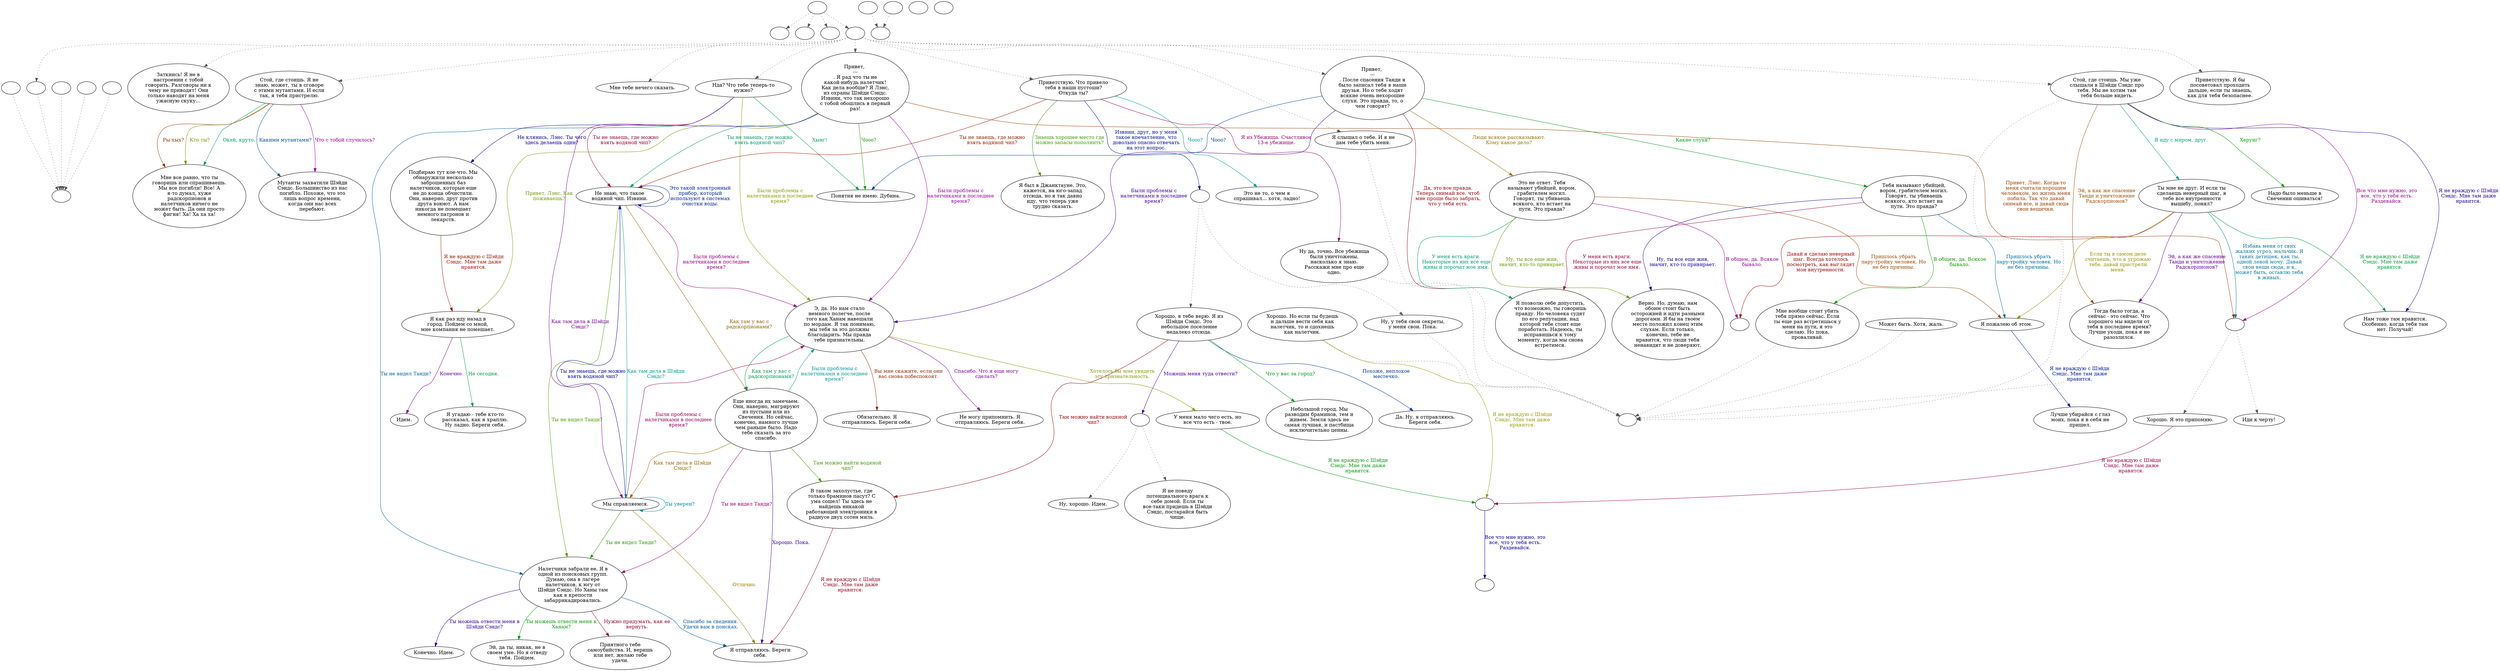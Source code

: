 digraph lance {
  "start" [style=filled       fillcolor="#FFFFFF"       color="#000000"]
  "start" -> "critter_p_proc" [style=dotted color="#555555"]
  "start" -> "destroy_p_proc" [style=dotted color="#555555"]
  "start" -> "pickup_p_proc" [style=dotted color="#555555"]
  "start" -> "talk_p_proc" [style=dotted color="#555555"]
  "start" [label=""]
  "critter_p_proc" [style=filled       fillcolor="#FFFFFF"       color="#000000"]
  "critter_p_proc" [label=""]
  "destroy_p_proc" [style=filled       fillcolor="#FFFFFF"       color="#000000"]
  "destroy_p_proc" [label=""]
  "pickup_p_proc" [style=filled       fillcolor="#FFFFFF"       color="#000000"]
  "pickup_p_proc" [label=""]
  "talk_p_proc" [style=filled       fillcolor="#FFFFFF"       color="#000000"]
  "talk_p_proc" -> "get_reaction" [style=dotted color="#555555"]
  "talk_p_proc" -> "Lance52" [style=dotted color="#555555"]
  "talk_p_proc" -> "Lance49" [style=dotted color="#555555"]
  "talk_p_proc" -> "Lance02" [style=dotted color="#555555"]
  "talk_p_proc" -> "Lance03" [style=dotted color="#555555"]
  "talk_p_proc" -> "Lance00" [style=dotted color="#555555"]
  "talk_p_proc" -> "Lance01" [style=dotted color="#555555"]
  "talk_p_proc" -> "Lance04" [style=dotted color="#555555"]
  "talk_p_proc" -> "Lance05" [style=dotted color="#555555"]
  "talk_p_proc" -> "Lance07" [style=dotted color="#555555"]
  "talk_p_proc" -> "Lance06" [style=dotted color="#555555"]
  "talk_p_proc" [label=""]
  "Lance00" [style=filled       fillcolor="#FFFFFF"       color="#000000"]
  "Lance00" -> "BottomReact" [style=dotted color="#555555"]
  "Lance00" [label="Стой, где стоишь. Мы уже\nслышали в Шэйди Сэндс про\nтебя. Мы не хотим там\nтебя больше видеть."]
  "Lance00" -> "Lance00a" [label="Все что мне нужно, это\nвсе, что у тебя есть.\nРаздевайся." color="#990089" fontcolor="#990089"]
  "Lance00" -> "Lance10" [label="Я иду с миром, друг." color="#00997D" fontcolor="#00997D"]
  "Lance00" -> "Lance11" [label="Эй, а как же спасение\nТанди и уничтожение\nРадскорпионов?" color="#995000" fontcolor="#995000"]
  "Lance00" -> "Lance12" [label="Я не враждую с Шэйди\nСэндс. Мне там даже\nнравится." color="#230099" fontcolor="#230099"]
  "Lance00" -> "Lance13" [label="Херунг?" color="#099900" fontcolor="#099900"]
  "Lance00a" [style=filled       fillcolor="#FFFFFF"       color="#000000"]
  "Lance00a" -> "Lance08" [style=dotted color="#555555"]
  "Lance00a" -> "Lance09" [style=dotted color="#555555"]
  "Lance00a" [label=""]
  "Lance01" [style=filled       fillcolor="#FFFFFF"       color="#000000"]
  "Lance01" -> "BottomReact" [style=dotted color="#555555"]
  "Lance01" [label="Я слышал о тебе. И я не\nдам тебе убить меня."]
  "Lance02" [style=filled       fillcolor="#FFFFFF"       color="#000000"]
  "Lance02" [label="Мне тебе нечего сказать."]
  "Lance03" [style=filled       fillcolor="#FFFFFF"       color="#000000"]
  "Lance03" [label="Нда? Что тебе теперь-то\nнужно?"]
  "Lance03" -> "Lance14" [label="Ты не знаешь, где можно\nвзять водяной чип?" color="#990036" fontcolor="#990036"]
  "Lance03" -> "Lance15" [label="Ты не видел Танди?" color="#006399" fontcolor="#006399"]
  "Lance03" -> "Lance16" [label="Были проблемы с\nналетчиками в последнее\nвремя?" color="#8F9900" fontcolor="#8F9900"]
  "Lance03" -> "Lance17" [label="Как там дела в Шэйди\nСэндс?" color="#760099" fontcolor="#760099"]
  "Lance03" -> "Lance18" [label="Хынг!" color="#009949" fontcolor="#009949"]
  "Lance04" [style=filled       fillcolor="#FFFFFF"       color="#000000"]
  "Lance04" [label="Приветствую. Что привело\nтебя в наши пустоши?\nОткуда ты?"]
  "Lance04" -> "Lance14" [label="Ты не знаешь, где можно\nвзять водяной чип?" color="#991D00" fontcolor="#991D00"]
  "Lance04" -> "Lance04a" [label="Извини, друг, но у меня\nтакое впечатление, что\nдовольно опасно отвечать\nна этот вопрос." color="#001099" fontcolor="#001099"]
  "Lance04" -> "Lance22" [label="Знаешь хорошее место где\nможно запасы пополнить?" color="#3D9900" fontcolor="#3D9900"]
  "Lance04" -> "Lance23" [label="Я из Убежища. Счастливое\n13-е убежище." color="#990069" fontcolor="#990069"]
  "Lance04" -> "Lance24" [label="Чооо?" color="#009699" fontcolor="#009699"]
  "Lance04a" [style=filled       fillcolor="#FFFFFF"       color="#000000"]
  "Lance04a" -> "Lance19" [style=dotted color="#555555"]
  "Lance04a" -> "Lance20" [style=dotted color="#555555"]
  "Lance04a" [label=""]
  "Lance05" [style=filled       fillcolor="#FFFFFF"       color="#000000"]
  "Lance05" [label="Приветствую. Я бы\nпосоветовал проходить\nдальше, если ты знаешь,\nкак для тебя безопаснее."]
  "Lance06" [style=filled       fillcolor="#FFFFFF"       color="#000000"]
  "Lance06" [label="Привет, \n---\n. После спасения Танди я\nбыло записал тебя в наши\nдрузья. Но о тебе ходят\nвсякие очень нехорошие\nслухи. Это правда, то, о\nчем говорят?"]
  "Lance06" -> "Lance25" [label="Люди всякое рассказывают.\nКому какое дело?" color="#997000" fontcolor="#997000"]
  "Lance06" -> "Lance16" [label="Были проблемы с\nналетчиками в последнее\nвремя?" color="#430099" fontcolor="#430099"]
  "Lance06" -> "Lance26" [label="Какие слухи?" color="#009916" fontcolor="#009916"]
  "Lance06" -> "Lance28" [label="Да, это все правда.\nТеперь снимай все, чтоб\nмне проще было забрать,\nчто у тебя есть." color="#990016" fontcolor="#990016"]
  "Lance06" -> "Lance18" [label="Чооо?" color="#004399" fontcolor="#004399"]
  "Lance07" [style=filled       fillcolor="#FFFFFF"       color="#000000"]
  "Lance07" [label="Привет, \n---\n. Я рад что ты не\nкакой-нибудь налетчик!\nКак дела вообще? Я Лэнс,\nиз охраны Шэйди Сэндс.\nИзвини, что так нехорошо\nс тобой обошлись в первый\nраз!"]
  "Lance07" -> "Lance29" [label="Привет, Лэнс. Как\nпоживаешь?" color="#709900" fontcolor="#709900"]
  "Lance07" -> "Lance16" [label="Были проблемы с\nналетчиками в последнее\nвремя?" color="#960099" fontcolor="#960099"]
  "Lance07" -> "Lance14" [label="Ты не знаешь, где можно\nвзять водяной чип?" color="#009969" fontcolor="#009969"]
  "Lance07" -> "Lance00a" [label="Привет, Лэнс. Когда-то\nменя считали хорошим\nчеловеком, но жизнь меня\nпобила. Так что давай\nснимай все, и давай сюда\nсвои вещички." color="#993C00" fontcolor="#993C00"]
  "Lance07" -> "Lance30" [label="Не клянись, Лэнс. Ты чего\nздесь делаешь один?" color="#100099" fontcolor="#100099"]
  "Lance07" -> "Lance18" [label="Чооо?" color="#1D9900" fontcolor="#1D9900"]
  "Lance08" [style=filled       fillcolor="#FFFFFF"       color="#000000"]
  "Lance08" [label="Хорошо. Я это припомню."]
  "Lance08" -> "LanceLoot" [label="Я не враждую с Шэйди\nСэндс. Мне там даже\nнравится." color="#99004A" fontcolor="#99004A"]
  "Lance09" [style=filled       fillcolor="#FFFFFF"       color="#000000"]
  "Lance09" [label="Иди к черту!"]
  "Lance10" [style=filled       fillcolor="#FFFFFF"       color="#000000"]
  "Lance10" [label="Ты мне не друг. И если ты\nсделаешь неверный шаг, я\nтебе все внутренности\nвышибу, понял?"]
  "Lance10" -> "Lance00a" [label="Избавь меня от свих\nжалких угроз, мальчик. Я\nтаких детишек, как ты,\nодной левой мочу. Давай\nсвои вещи сюда, и я,\nможет быть, оставлю тебя\nв живых." color="#007699" fontcolor="#007699"]
  "Lance10" -> "Lance31" [label="Если ты в самом деле\nсчитаешь, что я угрожаю\nтебе, давай пристрели\nменя." color="#998F00" fontcolor="#998F00"]
  "Lance10" -> "Lance11" [label="Эй, а как же спасение\nТанди и уничтожение\nРадскорпионов?" color="#620099" fontcolor="#620099"]
  "Lance10" -> "Lance12" [label="Я не враждую с Шэйди\nСэндс. Мне там даже\nнравится." color="#009936" fontcolor="#009936"]
  "Lance10" -> "LanceCombat" [label="Давай я сделаю неверный\nшаг. Всегда хотелось\nпосмотреть, как выглядят\nмои внутренности." color="#990900" fontcolor="#990900"]
  "Lance11" [style=filled       fillcolor="#FFFFFF"       color="#000000"]
  "Lance11" -> "BottomReact" [style=dotted color="#555555"]
  "Lance11" [label="Тогда было тогда, а\nсейчас - это сейчас. Что\nхорошего мы видели от\nтебя в последнее время?\nЛучше уходи, пока я не\nразозлился."]
  "Lance12" [style=filled       fillcolor="#FFFFFF"       color="#000000"]
  "Lance12" [label="Нам тоже там нравится.\nОсобенно, когда тебя там\nнет. Получай!"]
  "Lance13" [style=filled       fillcolor="#FFFFFF"       color="#000000"]
  "Lance13" [label="Надо было меньше в\nСвечении ошиваться!"]
  "Lance14" [style=filled       fillcolor="#FFFFFF"       color="#000000"]
  "Lance14" [label="Не знаю, что такое\nводяной чип. Извини."]
  "Lance14" -> "Lance14" [label="Это такой электронный\nприбор, который\nиспользуют в системах\nочистки воды." color="#002399" fontcolor="#002399"]
  "Lance14" -> "Lance15" [label="Ты не видел Танди?" color="#509900" fontcolor="#509900"]
  "Lance14" -> "Lance16" [label="Были проблемы с\nналетчиками в последнее\nвремя?" color="#99007D" fontcolor="#99007D"]
  "Lance14" -> "Lance17" [label="Как там дела в Шэйди\nСэндс?" color="#009989" fontcolor="#009989"]
  "Lance14" -> "Lance32" [label="Как там у вас с\nрадскорпионами?" color="#995C00" fontcolor="#995C00"]
  "Lance15" [style=filled       fillcolor="#FFFFFF"       color="#000000"]
  "Lance15" [label="Налетчики забрали ее. Я в\nодной из поисковых групп.\nДумаю, она в лагере\nналетчиков, к югу от\nШэйди Сэндс. Но Ханы там\nкак в крепости\nзабаррикадировались."]
  "Lance15" -> "Lance33" [label="Ты можешь отвести меня в\nШэйди Сэндс?" color="#2F0099" fontcolor="#2F0099"]
  "Lance15" -> "Lance34" [label="Ты можешь отвести меня к\nХанам?" color="#009903" fontcolor="#009903"]
  "Lance15" -> "Lance35" [label="Нужно придумать, как ее\nвернуть." color="#99002A" fontcolor="#99002A"]
  "Lance15" -> "Lance36" [label="Спасибо за сведения.\nУдачи вам в поисках." color="#005799" fontcolor="#005799"]
  "Lance16" [style=filled       fillcolor="#FFFFFF"       color="#000000"]
  "Lance16" [label="Э, да. Но нам стало\nнемного полегче, после\nтого как Ханам навешали\nпо мордам. Я так понимаю,\nмы тебя за это должны\nблагодарить. Мы правда\nтебе признательны."]
  "Lance16" -> "Lance37" [label="Хотелось бы мне увидеть\nэту признательность." color="#839900" fontcolor="#839900"]
  "Lance16" -> "Lance38" [label="Спасибо. Что я еще могу\nсделать?" color="#820099" fontcolor="#820099"]
  "Lance16" -> "Lance32" [label="Как там у вас с\nрадскорпионами?" color="#009955" fontcolor="#009955"]
  "Lance16" -> "Lance39" [label="Вы мне скажите, если они\nвас снова побеспокоят." color="#992900" fontcolor="#992900"]
  "Lance17" [style=filled       fillcolor="#FFFFFF"       color="#000000"]
  "Lance17" [label="Мы справляемся."]
  "Lance17" -> "Lance14" [label="Ты не знаешь, где можно\nвзять водяной чип?" color="#000499" fontcolor="#000499"]
  "Lance17" -> "Lance15" [label="Ты не видел Танди?" color="#309900" fontcolor="#309900"]
  "Lance17" -> "Lance16" [label="Были проблемы с\nналетчиками в последнее\nвремя?" color="#99005D" fontcolor="#99005D"]
  "Lance17" -> "Lance17" [label="Ты уверен?" color="#008A99" fontcolor="#008A99"]
  "Lance17" -> "Lance36" [label="Отлично." color="#997C00" fontcolor="#997C00"]
  "Lance18" [style=filled       fillcolor="#FFFFFF"       color="#000000"]
  "Lance18" [label="Понятия не имею. Дубина."]
  "Lance19" [style=filled       fillcolor="#FFFFFF"       color="#000000"]
  "Lance19" [label="Хорошо, я тебе верю. Я из\nШэйди Сэндс. Это\nнебольшое поселение\nнедалеко отсюда."]
  "Lance19" -> "Lance19a" [label="Можешь меня туда отвести?" color="#4F0099" fontcolor="#4F0099"]
  "Lance19" -> "Lance42" [label="Что у вас за город?" color="#009922" fontcolor="#009922"]
  "Lance19" -> "Lance43" [label="Там можно найти водяной\nчип?" color="#99000A" fontcolor="#99000A"]
  "Lance19" -> "Lance48" [label="Похоже, неплохое\nместечко." color="#003799" fontcolor="#003799"]
  "Lance19a" [style=filled       fillcolor="#FFFFFF"       color="#000000"]
  "Lance19a" -> "Lance40" [style=dotted color="#555555"]
  "Lance19a" -> "Lance41" [style=dotted color="#555555"]
  "Lance19a" [label=""]
  "Lance20" [style=filled       fillcolor="#FFFFFF"       color="#000000"]
  "Lance20" -> "BottomReact" [style=dotted color="#555555"]
  "Lance20" [label="Ну, у тебя свои секреты,\nу меня свои. Пока."]
  "Lance21" [style=filled       fillcolor="#FFFFFF"       color="#000000"]
  "Lance21" -> "BottomReact" [style=dotted color="#555555"]
  "Lance21" [label="Может быть. Хотя, жаль."]
  "Lance22" [style=filled       fillcolor="#FFFFFF"       color="#000000"]
  "Lance22" [label="Я был в Джанктауне. Это,\nкажется, на юго-запад\nотсюда, но я так давно\nиду, что теперь уже\nтрудно сказать."]
  "Lance23" [style=filled       fillcolor="#FFFFFF"       color="#000000"]
  "Lance23" -> "BottomReact" [style=dotted color="#555555"]
  "Lance23" [label="Ну да, точно. Все убежища\nбыли уничтожены,\nнасколько я знаю.\nРасскажи мне про еще\nодно."]
  "Lance24" [style=filled       fillcolor="#FFFFFF"       color="#000000"]
  "Lance24" [label="Это не то, о чем я\nспрашивал... хотя, ладно!"]
  "Lance25" [style=filled       fillcolor="#FFFFFF"       color="#000000"]
  "Lance25" [label="Это не ответ. Тебя\nназывают убийцей, вором,\nграбителем могил.\nГоворят, ты убиваешь\nвсякого, кто встает на\nпути. Это правда?"]
  "Lance25" -> "Lance44" [label="Ну, ты все еще жив,\nзначит, кто-то привирает." color="#649900" fontcolor="#649900"]
  "Lance25" -> "LanceCombat" [label="В общем, да. Всякое\nбывало." color="#990090" fontcolor="#990090"]
  "Lance25" -> "Lance28" [label="У меня есть враги.\nНекоторые из них все еще\nживы и порочат мое имя." color="#009975" fontcolor="#009975"]
  "Lance25" -> "Lance31" [label="Пришлось убрать\nпару-тройку человек. Но\nне без причины." color="#994800" fontcolor="#994800"]
  "Lance26" [style=filled       fillcolor="#FFFFFF"       color="#000000"]
  "Lance26" [label="Тебя называют убийцей,\nвором, грабителем могил.\nГоворят, ты убиваешь\nвсякого, кто встает на\nпути. Это правда?"]
  "Lance26" -> "Lance44" [label="Ну, ты все еще жив,\nзначит, кто-то привирает." color="#1C0099" fontcolor="#1C0099"]
  "Lance26" -> "Lance45" [label="В общем, да. Всякое\nбывало." color="#119900" fontcolor="#119900"]
  "Lance26" -> "Lance28" [label="У меня есть враги.\nНекоторые из них все еще\nживы и порочат мое имя." color="#99003E" fontcolor="#99003E"]
  "Lance26" -> "Lance31" [label="Пришлось убрать\nпару-тройку человек. Но\nне без причины." color="#006A99" fontcolor="#006A99"]
  "Lance27" [style=filled       fillcolor="#FFFFFF"       color="#000000"]
  "Lance27" -> "BottomReact" [style=dotted color="#555555"]
  "Lance27" [label="Хорошо. Но если ты будешь\nи дальше вести себя как\nналетчик, то и сдохнешь\nкак налетчик."]
  "Lance27" -> "LanceLoot" [label="Я не враждую с Шэйди\nСэндс. Мне там даже\nнравится." color="#979900" fontcolor="#979900"]
  "Lance28" [style=filled       fillcolor="#FFFFFF"       color="#000000"]
  "Lance28" [label="Я позволю себе допустить,\nчто возможно, ты говоришь\nправду. Но человека судят\nпо его репутации, над\nкоторой тебе стоит еще\nпоработать. Надеюсь, ты\nисправишься к тому\nмоменту, когда мы снова\nвстретимся."]
  "Lance29" [style=filled       fillcolor="#FFFFFF"       color="#000000"]
  "Lance29" [label="Я как раз иду назад в\nгород. Пойдем со мной,\nмне компания не помешает."]
  "Lance29" -> "Lance46" [label="Конечно." color="#6F0099" fontcolor="#6F0099"]
  "Lance29" -> "Lance47" [label="Не сегодня." color="#009942" fontcolor="#009942"]
  "Lance30" [style=filled       fillcolor="#FFFFFF"       color="#000000"]
  "Lance30" [label="Подбираю тут кое-что. Мы\nобнаружили несколько\nзаброшенных баз\nналетчиков, которые еще\nне до конца обчистили.\nОни, наверно, друг против\nдруга воюют. А нам\nникогда не помешает\nнемного патронов и\nлекарств."]
  "Lance30" -> "Lance29" [label="Я не враждую с Шэйди\nСэндс. Мне там даже\nнравится." color="#991500" fontcolor="#991500"]
  "Lance31" [style=filled       fillcolor="#FFFFFF"       color="#000000"]
  "Lance31" [label="Я пожалею об этом."]
  "Lance31" -> "Lance31a" [label="Я не враждую с Шэйди\nСэндс. Мне там даже\nнравится." color="#001799" fontcolor="#001799"]
  "Lance31a" [style=filled       fillcolor="#FFFFFF"       color="#000000"]
  "Lance31a" [label="Лучше убирайся с глаз\nмоих, пока я в себя не\nпришел."]
  "Lance32" [style=filled       fillcolor="#FFFFFF"       color="#000000"]
  "Lance32" [label="Еще иногда их замечаем.\nОни, наверно, мигрируют\nиз пустыни или из\nСвечения. Но сейчас,\nконечно, намного лучше\nчем раньше было. Надо\nтебе сказать за это\nспасибо."]
  "Lance32" -> "Lance43" [label="Там можно найти водяной\nчип?" color="#449900" fontcolor="#449900"]
  "Lance32" -> "Lance15" [label="Ты не видел Танди?" color="#990071" fontcolor="#990071"]
  "Lance32" -> "Lance16" [label="Были проблемы с\nналетчиками в последнее\nвремя?" color="#009995" fontcolor="#009995"]
  "Lance32" -> "Lance17" [label="Как там дела в Шэйди\nСэндс?" color="#996800" fontcolor="#996800"]
  "Lance32" -> "Lance36" [label="Хорошо. Пока." color="#3B0099" fontcolor="#3B0099"]
  "Lance33" [style=filled       fillcolor="#FFFFFF"       color="#000000"]
  "Lance33" [label="Конечно. Идем."]
  "Lance34" [style=filled       fillcolor="#FFFFFF"       color="#000000"]
  "Lance34" [label="Эй, да ты, никак, не в\nсвоем уме. Но я отведу\nтебя. Пойдем."]
  "Lance35" [style=filled       fillcolor="#FFFFFF"       color="#000000"]
  "Lance35" [label="Приятного тебе\nсамоубийства. И, веришь\nили нет, желаю тебе\nудачи."]
  "Lance36" [style=filled       fillcolor="#FFFFFF"       color="#000000"]
  "Lance36" [label="Я отправляюсь. Береги\nсебя."]
  "Lance37" [style=filled       fillcolor="#FFFFFF"       color="#000000"]
  "Lance37" [label="У меня мало чего есть, но\nвсе что есть - твое."]
  "Lance37" -> "LanceLoot" [label="Я не враждую с Шэйди\nСэндс. Мне там даже\nнравится." color="#00990F" fontcolor="#00990F"]
  "Lance38" [style=filled       fillcolor="#FFFFFF"       color="#000000"]
  "Lance38" [label="Не могу припомнить. Я\nотправляюсь. Береги себя."]
  "Lance39" [style=filled       fillcolor="#FFFFFF"       color="#000000"]
  "Lance39" [label="Обязательно. Я\nотправляюсь. Береги себя."]
  "Lance40" [style=filled       fillcolor="#FFFFFF"       color="#000000"]
  "Lance40" [label="Ну, хорошо. Идем."]
  "Lance41" [style=filled       fillcolor="#FFFFFF"       color="#000000"]
  "Lance41" [label="Я не поведу\nпотенциального врага к\nсебе домой. Если ты\nвсе-таки придешь в Шэйди\nСэндс, постарайся быть\nчище."]
  "Lance42" [style=filled       fillcolor="#FFFFFF"       color="#000000"]
  "Lance42" [label="Небольшой город. Мы\nразводим браминов, тем и\nживем. Земля здесь не\nсамая лучшая, и пастбища\nисключительно ценны."]
  "Lance43" [style=filled       fillcolor="#FFFFFF"       color="#000000"]
  "Lance43" [label="В таком захолустье, где\nтолько браминов пасут? С\nума сошел! Ты здесь не\nнайдешь никакой\nработающей электроники в\nрадиусе двух сотен миль."]
  "Lance43" -> "Lance36" [label="Я не враждую с Шэйди\nСэндс. Мне там даже\nнравится." color="#99001E" fontcolor="#99001E"]
  "Lance44" [style=filled       fillcolor="#FFFFFF"       color="#000000"]
  "Lance44" [label="Верно. Но, думаю, нам\nобоим стоит быть\nосторожней и идти разными\nдорогами. Я бы на твоем\nместе положил конец этим\nслухам. Если только,\nконечно, тебе не\nнравится, что люди тебя\nненавидят и не доверяют."]
  "Lance45" [style=filled       fillcolor="#FFFFFF"       color="#000000"]
  "Lance45" -> "BottomReact" [style=dotted color="#555555"]
  "Lance45" [label="Мне вообще стоит убить\nтебя прямо сейчас. Если\nты еще раз встретишься у\nменя на пути, я это\nсделаю. Но пока,\nпроваливай."]
  "Lance46" [style=filled       fillcolor="#FFFFFF"       color="#000000"]
  "Lance46" [label="Идем."]
  "Lance47" [style=filled       fillcolor="#FFFFFF"       color="#000000"]
  "Lance47" [label="Я угадаю - тебе кто-то\nрассказал, как я храплю.\nНу ладно. Береги себя."]
  "Lance48" [style=filled       fillcolor="#FFFFFF"       color="#000000"]
  "Lance48" [label="Да. Ну, я отправляюсь.\nБереги себя."]
  "Lance49" [style=filled       fillcolor="#FFFFFF"       color="#000000"]
  "Lance49" [label="Стой, где стоишь. Я не\nзнаю, может, ты в сговоре\nс этими мутантами. И если\nтак, я тебя пристрелю."]
  "Lance49" -> "Lance50" [label="Какими мутантами?" color="#004B99" fontcolor="#004B99"]
  "Lance49" -> "Lance51" [label="Кто ты?" color="#779900" fontcolor="#779900"]
  "Lance49" -> "Lance50" [label="Что с тобой случилось?" color="#8E0099" fontcolor="#8E0099"]
  "Lance49" -> "Lance51" [label="Окей, круто." color="#009962" fontcolor="#009962"]
  "Lance49" -> "Lance51" [label="Ры-хых?" color="#993500" fontcolor="#993500"]
  "Lance50" [style=filled       fillcolor="#FFFFFF"       color="#000000"]
  "Lance50" [label="Мутанты захватили Шэйди\nСэндс. Большинство из нас\nпогибло. Похоже, что это\nлишь вопрос времени,\nкогда они нас всех\nперебьют."]
  "Lance51" [style=filled       fillcolor="#FFFFFF"       color="#000000"]
  "Lance51" [label="Мне все равно, что ты\nговоришь или спрашиваешь.\nМы все погибли! Все! А\nя-то думал, хуже\nрадскорпионов и\nналетчиков ничего не\nможет быть. Да они просто\nфигня! Ха! Ха ха ха!"]
  "Lance52" [style=filled       fillcolor="#FFFFFF"       color="#000000"]
  "Lance52" [label="Заткнись! Я не в\nнастроении с тобой\nговорить. Разговоры ни к\nчему не приводят! Они\nтолько наводят на меня\nужасную скуку..."]
  "LanceCombat" [style=filled       fillcolor="#FFFFFF"       color="#000000"]
  "LanceCombat" [label=""]
  "LanceEnd" [style=filled       fillcolor="#FFFFFF"       color="#000000"]
  "LanceEnd" [label=""]
  "LanceLoot" [style=filled       fillcolor="#FFFFFF"       color="#000000"]
  "LanceLoot" [label=""]
  "LanceLoot" -> "LanceEnd" [label="Все что мне нужно, это\nвсе, что у тебя есть.\nРаздевайся." color="#080099" fontcolor="#080099"]
  "get_reaction" [style=filled       fillcolor="#FFFFFF"       color="#000000"]
  "get_reaction" -> "ReactToLevel" [style=dotted color="#555555"]
  "get_reaction" [label=""]
  "ReactToLevel" [style=filled       fillcolor="#FFFFFF"       color="#000000"]
  "ReactToLevel" [label=""]
  "LevelToReact" [style=filled       fillcolor="#FFFFFF"       color="#000000"]
  "LevelToReact" [label=""]
  "UpReact" [style=filled       fillcolor="#FFFFFF"       color="#000000"]
  "UpReact" -> "ReactToLevel" [style=dotted color="#555555"]
  "UpReact" [label=""]
  "DownReact" [style=filled       fillcolor="#FFFFFF"       color="#000000"]
  "DownReact" -> "ReactToLevel" [style=dotted color="#555555"]
  "DownReact" [label=""]
  "BottomReact" [style=filled       fillcolor="#FFFFFF"       color="#000000"]
  "BottomReact" [label=""]
  "TopReact" [style=filled       fillcolor="#FFFFFF"       color="#000000"]
  "TopReact" [label=""]
  "BigUpReact" [style=filled       fillcolor="#FFFFFF"       color="#000000"]
  "BigUpReact" -> "ReactToLevel" [style=dotted color="#555555"]
  "BigUpReact" [label=""]
  "BigDownReact" [style=filled       fillcolor="#FFFFFF"       color="#000000"]
  "BigDownReact" -> "ReactToLevel" [style=dotted color="#555555"]
  "BigDownReact" [label=""]
  "UpReactLevel" [style=filled       fillcolor="#FFFFFF"       color="#000000"]
  "UpReactLevel" -> "LevelToReact" [style=dotted color="#555555"]
  "UpReactLevel" [label=""]
  "DownReactLevel" [style=filled       fillcolor="#FFFFFF"       color="#000000"]
  "DownReactLevel" -> "LevelToReact" [style=dotted color="#555555"]
  "DownReactLevel" [label=""]
  "Goodbyes" [style=filled       fillcolor="#FFFFFF"       color="#000000"]
  "Goodbyes" [label=""]
}